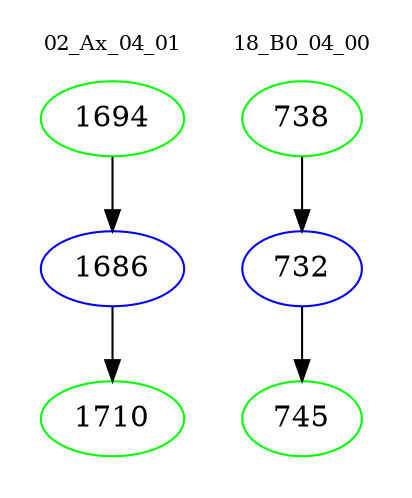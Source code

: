 digraph{
subgraph cluster_0 {
color = white
label = "02_Ax_04_01";
fontsize=10;
T0_1694 [label="1694", color="green"]
T0_1694 -> T0_1686 [color="black"]
T0_1686 [label="1686", color="blue"]
T0_1686 -> T0_1710 [color="black"]
T0_1710 [label="1710", color="green"]
}
subgraph cluster_1 {
color = white
label = "18_B0_04_00";
fontsize=10;
T1_738 [label="738", color="green"]
T1_738 -> T1_732 [color="black"]
T1_732 [label="732", color="blue"]
T1_732 -> T1_745 [color="black"]
T1_745 [label="745", color="green"]
}
}

